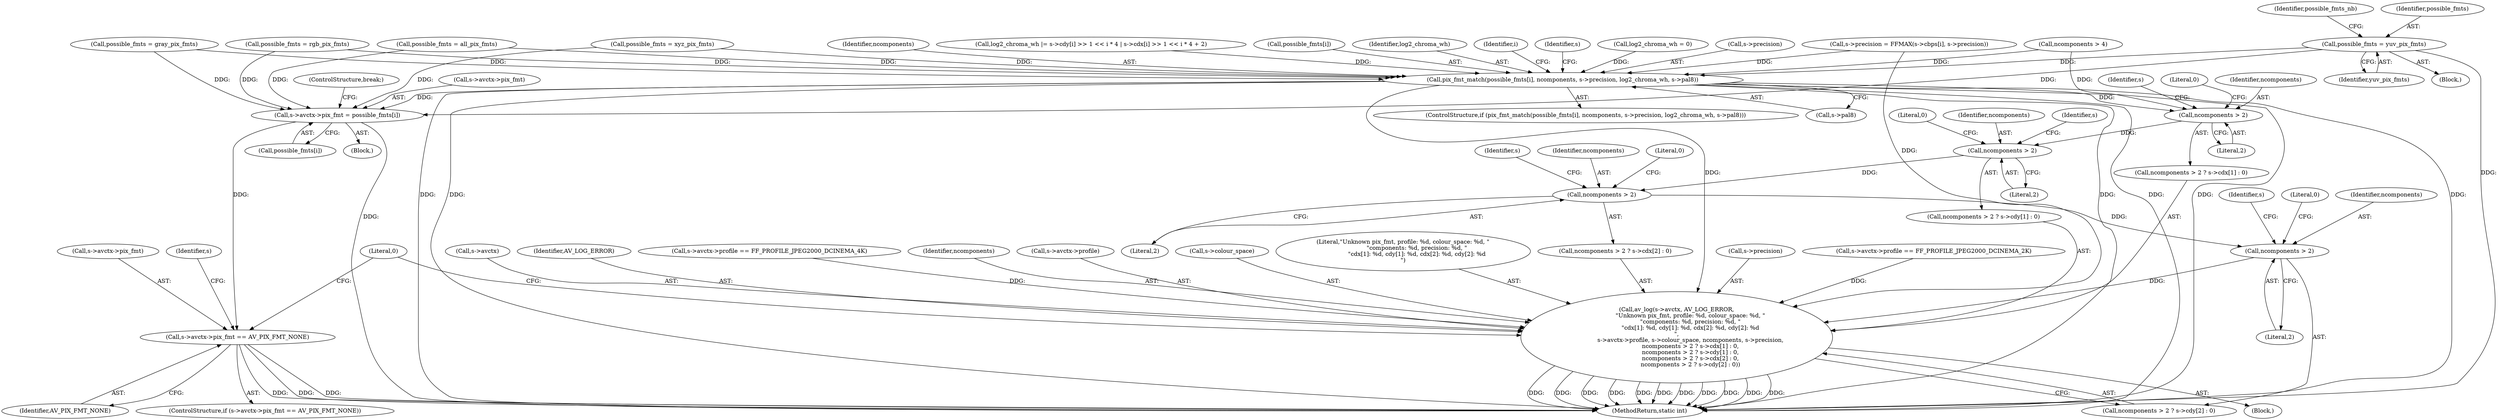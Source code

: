 digraph "0_FFmpeg_8bb11c3ca77b52e05a9ed1496a65f8a76e6e2d8f@pointer" {
"1000691" [label="(Call,possible_fmts = yuv_pix_fmts)"];
"1000719" [label="(Call,pix_fmt_match(possible_fmts[i], ncomponents, s->precision, log2_chroma_wh, s->pal8))"];
"1000732" [label="(Call,s->avctx->pix_fmt = possible_fmts[i])"];
"1000743" [label="(Call,s->avctx->pix_fmt == AV_PIX_FMT_NONE)"];
"1000751" [label="(Call,av_log(s->avctx, AV_LOG_ERROR,\n               \"Unknown pix_fmt, profile: %d, colour_space: %d, \"\n               \"components: %d, precision: %d, \"\n               \"cdx[1]: %d, cdy[1]: %d, cdx[2]: %d, cdy[2]: %d\n\",\n               s->avctx->profile, s->colour_space, ncomponents, s->precision,\n               ncomponents > 2 ? s->cdx[1] : 0,\n               ncomponents > 2 ? s->cdy[1] : 0,\n               ncomponents > 2 ? s->cdx[2] : 0,\n               ncomponents > 2 ? s->cdy[2] : 0))"];
"1000770" [label="(Call,ncomponents > 2)"];
"1000780" [label="(Call,ncomponents > 2)"];
"1000790" [label="(Call,ncomponents > 2)"];
"1000800" [label="(Call,ncomponents > 2)"];
"1000772" [label="(Literal,2)"];
"1000658" [label="(Call,possible_fmts = xyz_pix_fmts)"];
"1000755" [label="(Identifier,AV_LOG_ERROR)"];
"1000791" [label="(Identifier,ncomponents)"];
"1000779" [label="(Call,ncomponents > 2 ? s->cdy[1] : 0)"];
"1000750" [label="(Block,)"];
"1000691" [label="(Call,possible_fmts = yuv_pix_fmts)"];
"1000771" [label="(Identifier,ncomponents)"];
"1000693" [label="(Identifier,yuv_pix_fmts)"];
"1000766" [label="(Call,s->precision)"];
"1000718" [label="(ControlStructure,if (pix_fmt_match(possible_fmts[i], ncomponents, s->precision, log2_chroma_wh, s->pal8)))"];
"1000246" [label="(Call,ncomponents > 4)"];
"1000741" [label="(ControlStructure,break;)"];
"1000738" [label="(Call,possible_fmts[i])"];
"1000749" [label="(Identifier,AV_PIX_FMT_NONE)"];
"1000799" [label="(Call,ncomponents > 2 ? s->cdy[2] : 0)"];
"1000700" [label="(Call,possible_fmts = all_pix_fmts)"];
"1000643" [label="(Call,s->avctx->profile == FF_PROFILE_JPEG2000_DCINEMA_2K)"];
"1000798" [label="(Literal,0)"];
"1000810" [label="(Literal,0)"];
"1000781" [label="(Identifier,ncomponents)"];
"1000727" [label="(Identifier,log2_chroma_wh)"];
"1000752" [label="(Call,s->avctx)"];
"1000775" [label="(Identifier,s)"];
"1000671" [label="(Block,)"];
"1000769" [label="(Call,ncomponents > 2 ? s->cdx[1] : 0)"];
"1000802" [label="(Literal,2)"];
"1000695" [label="(Identifier,possible_fmts_nb)"];
"1000733" [label="(Call,s->avctx->pix_fmt)"];
"1000719" [label="(Call,pix_fmt_match(possible_fmts[i], ncomponents, s->precision, log2_chroma_wh, s->pal8))"];
"1000742" [label="(ControlStructure,if (s->avctx->pix_fmt == AV_PIX_FMT_NONE))"];
"1000751" [label="(Call,av_log(s->avctx, AV_LOG_ERROR,\n               \"Unknown pix_fmt, profile: %d, colour_space: %d, \"\n               \"components: %d, precision: %d, \"\n               \"cdx[1]: %d, cdy[1]: %d, cdx[2]: %d, cdy[2]: %d\n\",\n               s->avctx->profile, s->colour_space, ncomponents, s->precision,\n               ncomponents > 2 ? s->cdx[1] : 0,\n               ncomponents > 2 ? s->cdy[1] : 0,\n               ncomponents > 2 ? s->cdx[2] : 0,\n               ncomponents > 2 ? s->cdy[2] : 0))"];
"1000716" [label="(Identifier,i)"];
"1000337" [label="(Call,s->precision = FFMAX(s->cbps[i], s->precision))"];
"1000735" [label="(Identifier,s)"];
"1000118" [label="(Call,log2_chroma_wh = 0)"];
"1000743" [label="(Call,s->avctx->pix_fmt == AV_PIX_FMT_NONE)"];
"1000650" [label="(Call,s->avctx->profile == FF_PROFILE_JPEG2000_DCINEMA_4K)"];
"1000785" [label="(Identifier,s)"];
"1000792" [label="(Literal,2)"];
"1000795" [label="(Identifier,s)"];
"1000744" [label="(Call,s->avctx->pix_fmt)"];
"1000765" [label="(Identifier,ncomponents)"];
"1000724" [label="(Call,s->precision)"];
"1000782" [label="(Literal,2)"];
"1000732" [label="(Call,s->avctx->pix_fmt = possible_fmts[i])"];
"1000805" [label="(Identifier,s)"];
"1000753" [label="(Identifier,s)"];
"1000790" [label="(Call,ncomponents > 2)"];
"1000780" [label="(Call,ncomponents > 2)"];
"1000692" [label="(Identifier,possible_fmts)"];
"1000723" [label="(Identifier,ncomponents)"];
"1000808" [label="(Literal,0)"];
"1000757" [label="(Call,s->avctx->profile)"];
"1000762" [label="(Call,s->colour_space)"];
"1000788" [label="(Literal,0)"];
"1000438" [label="(Call,log2_chroma_wh |= s->cdy[i] >> 1 << i * 4 | s->cdx[i] >> 1 << i * 4 + 2)"];
"1000801" [label="(Identifier,ncomponents)"];
"1000682" [label="(Call,possible_fmts = gray_pix_fmts)"];
"1000800" [label="(Call,ncomponents > 2)"];
"1000673" [label="(Call,possible_fmts = rgb_pix_fmts)"];
"1000778" [label="(Literal,0)"];
"1000731" [label="(Block,)"];
"1000728" [label="(Call,s->pal8)"];
"1000770" [label="(Call,ncomponents > 2)"];
"1000756" [label="(Literal,\"Unknown pix_fmt, profile: %d, colour_space: %d, \"\n               \"components: %d, precision: %d, \"\n               \"cdx[1]: %d, cdy[1]: %d, cdx[2]: %d, cdy[2]: %d\n\")"];
"1000811" [label="(MethodReturn,static int)"];
"1000789" [label="(Call,ncomponents > 2 ? s->cdx[2] : 0)"];
"1000720" [label="(Call,possible_fmts[i])"];
"1000691" -> "1000671"  [label="AST: "];
"1000691" -> "1000693"  [label="CFG: "];
"1000692" -> "1000691"  [label="AST: "];
"1000693" -> "1000691"  [label="AST: "];
"1000695" -> "1000691"  [label="CFG: "];
"1000691" -> "1000811"  [label="DDG: "];
"1000691" -> "1000719"  [label="DDG: "];
"1000691" -> "1000732"  [label="DDG: "];
"1000719" -> "1000718"  [label="AST: "];
"1000719" -> "1000728"  [label="CFG: "];
"1000720" -> "1000719"  [label="AST: "];
"1000723" -> "1000719"  [label="AST: "];
"1000724" -> "1000719"  [label="AST: "];
"1000727" -> "1000719"  [label="AST: "];
"1000728" -> "1000719"  [label="AST: "];
"1000735" -> "1000719"  [label="CFG: "];
"1000716" -> "1000719"  [label="CFG: "];
"1000719" -> "1000811"  [label="DDG: "];
"1000719" -> "1000811"  [label="DDG: "];
"1000719" -> "1000811"  [label="DDG: "];
"1000719" -> "1000811"  [label="DDG: "];
"1000719" -> "1000811"  [label="DDG: "];
"1000719" -> "1000811"  [label="DDG: "];
"1000682" -> "1000719"  [label="DDG: "];
"1000700" -> "1000719"  [label="DDG: "];
"1000673" -> "1000719"  [label="DDG: "];
"1000658" -> "1000719"  [label="DDG: "];
"1000246" -> "1000719"  [label="DDG: "];
"1000337" -> "1000719"  [label="DDG: "];
"1000438" -> "1000719"  [label="DDG: "];
"1000118" -> "1000719"  [label="DDG: "];
"1000719" -> "1000732"  [label="DDG: "];
"1000719" -> "1000751"  [label="DDG: "];
"1000719" -> "1000770"  [label="DDG: "];
"1000732" -> "1000731"  [label="AST: "];
"1000732" -> "1000738"  [label="CFG: "];
"1000733" -> "1000732"  [label="AST: "];
"1000738" -> "1000732"  [label="AST: "];
"1000741" -> "1000732"  [label="CFG: "];
"1000732" -> "1000811"  [label="DDG: "];
"1000682" -> "1000732"  [label="DDG: "];
"1000700" -> "1000732"  [label="DDG: "];
"1000673" -> "1000732"  [label="DDG: "];
"1000658" -> "1000732"  [label="DDG: "];
"1000732" -> "1000743"  [label="DDG: "];
"1000743" -> "1000742"  [label="AST: "];
"1000743" -> "1000749"  [label="CFG: "];
"1000744" -> "1000743"  [label="AST: "];
"1000749" -> "1000743"  [label="AST: "];
"1000753" -> "1000743"  [label="CFG: "];
"1000810" -> "1000743"  [label="CFG: "];
"1000743" -> "1000811"  [label="DDG: "];
"1000743" -> "1000811"  [label="DDG: "];
"1000743" -> "1000811"  [label="DDG: "];
"1000751" -> "1000750"  [label="AST: "];
"1000751" -> "1000799"  [label="CFG: "];
"1000752" -> "1000751"  [label="AST: "];
"1000755" -> "1000751"  [label="AST: "];
"1000756" -> "1000751"  [label="AST: "];
"1000757" -> "1000751"  [label="AST: "];
"1000762" -> "1000751"  [label="AST: "];
"1000765" -> "1000751"  [label="AST: "];
"1000766" -> "1000751"  [label="AST: "];
"1000769" -> "1000751"  [label="AST: "];
"1000779" -> "1000751"  [label="AST: "];
"1000789" -> "1000751"  [label="AST: "];
"1000799" -> "1000751"  [label="AST: "];
"1000810" -> "1000751"  [label="CFG: "];
"1000751" -> "1000811"  [label="DDG: "];
"1000751" -> "1000811"  [label="DDG: "];
"1000751" -> "1000811"  [label="DDG: "];
"1000751" -> "1000811"  [label="DDG: "];
"1000751" -> "1000811"  [label="DDG: "];
"1000751" -> "1000811"  [label="DDG: "];
"1000751" -> "1000811"  [label="DDG: "];
"1000751" -> "1000811"  [label="DDG: "];
"1000751" -> "1000811"  [label="DDG: "];
"1000751" -> "1000811"  [label="DDG: "];
"1000751" -> "1000811"  [label="DDG: "];
"1000650" -> "1000751"  [label="DDG: "];
"1000643" -> "1000751"  [label="DDG: "];
"1000800" -> "1000751"  [label="DDG: "];
"1000337" -> "1000751"  [label="DDG: "];
"1000770" -> "1000769"  [label="AST: "];
"1000770" -> "1000772"  [label="CFG: "];
"1000771" -> "1000770"  [label="AST: "];
"1000772" -> "1000770"  [label="AST: "];
"1000775" -> "1000770"  [label="CFG: "];
"1000778" -> "1000770"  [label="CFG: "];
"1000246" -> "1000770"  [label="DDG: "];
"1000770" -> "1000780"  [label="DDG: "];
"1000780" -> "1000779"  [label="AST: "];
"1000780" -> "1000782"  [label="CFG: "];
"1000781" -> "1000780"  [label="AST: "];
"1000782" -> "1000780"  [label="AST: "];
"1000785" -> "1000780"  [label="CFG: "];
"1000788" -> "1000780"  [label="CFG: "];
"1000780" -> "1000790"  [label="DDG: "];
"1000790" -> "1000789"  [label="AST: "];
"1000790" -> "1000792"  [label="CFG: "];
"1000791" -> "1000790"  [label="AST: "];
"1000792" -> "1000790"  [label="AST: "];
"1000795" -> "1000790"  [label="CFG: "];
"1000798" -> "1000790"  [label="CFG: "];
"1000790" -> "1000800"  [label="DDG: "];
"1000800" -> "1000799"  [label="AST: "];
"1000800" -> "1000802"  [label="CFG: "];
"1000801" -> "1000800"  [label="AST: "];
"1000802" -> "1000800"  [label="AST: "];
"1000805" -> "1000800"  [label="CFG: "];
"1000808" -> "1000800"  [label="CFG: "];
}
